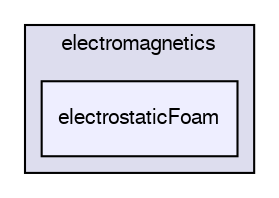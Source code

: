 digraph "applications/solvers/electromagnetics/electrostaticFoam" {
  bgcolor=transparent;
  compound=true
  node [ fontsize="10", fontname="FreeSans"];
  edge [ labelfontsize="10", labelfontname="FreeSans"];
  subgraph clusterdir_6925107ea68bc879ce25441c80612b3f {
    graph [ bgcolor="#ddddee", pencolor="black", label="electromagnetics" fontname="FreeSans", fontsize="10", URL="dir_6925107ea68bc879ce25441c80612b3f.html"]
  dir_2008b9ab3570f6d7e28036740109072b [shape=box, label="electrostaticFoam", style="filled", fillcolor="#eeeeff", pencolor="black", URL="dir_2008b9ab3570f6d7e28036740109072b.html"];
  }
}
